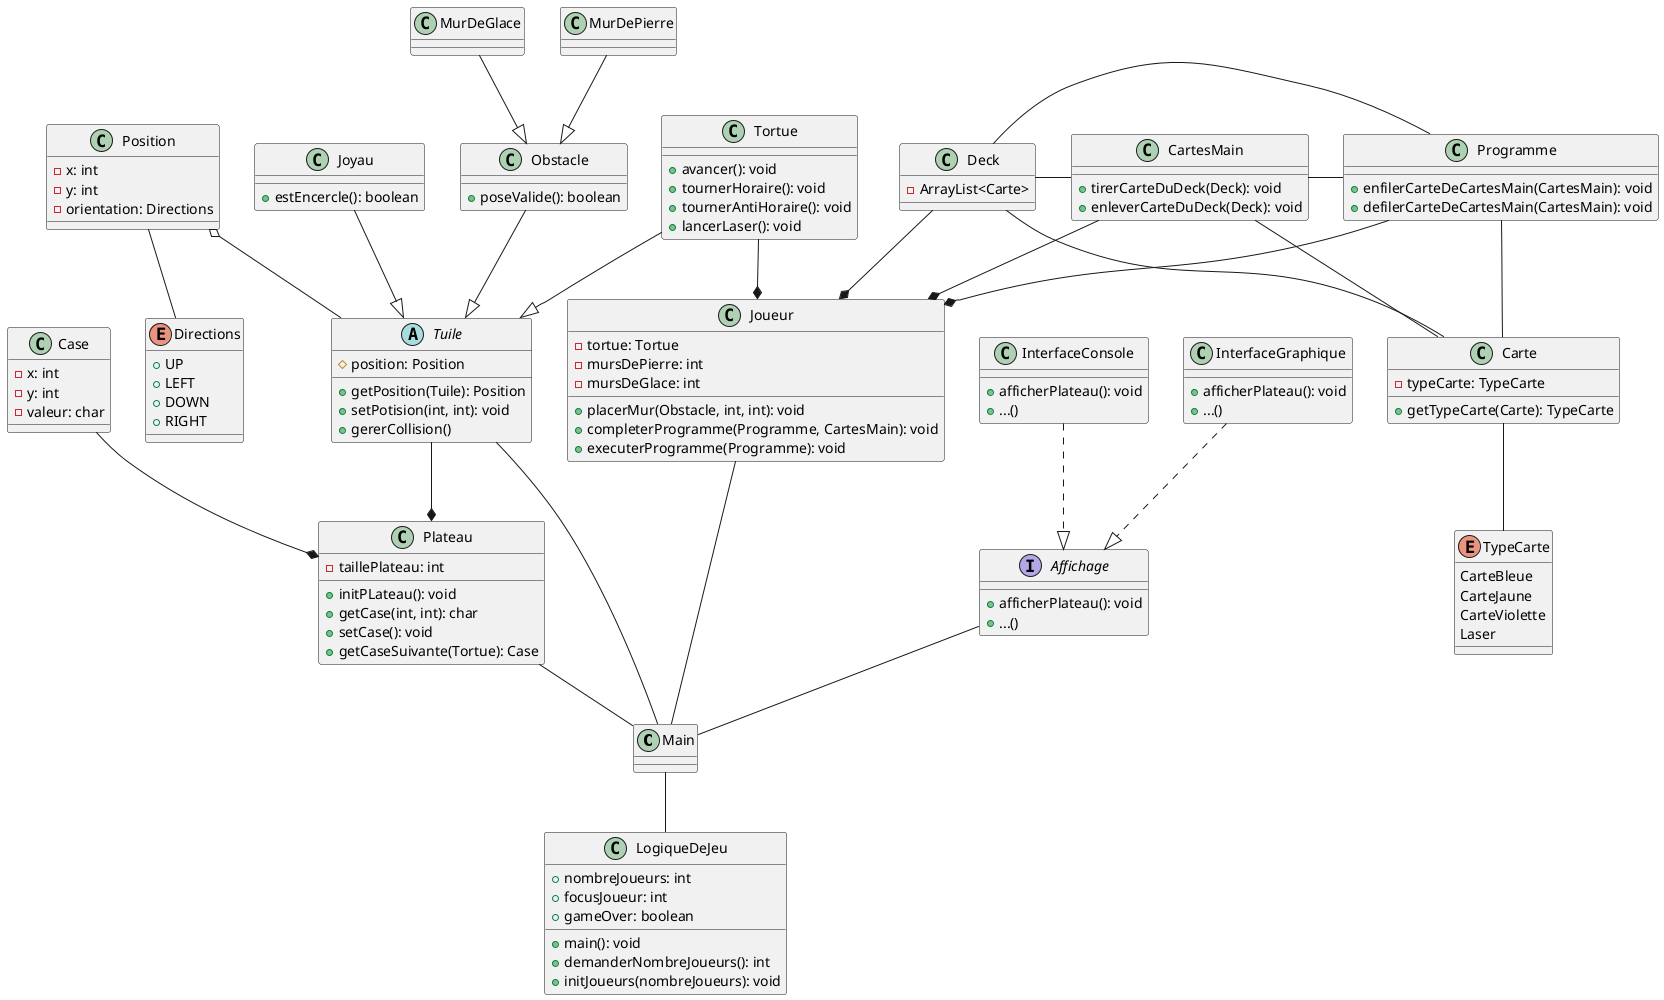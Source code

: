 @startuml
class Main
Main -- LogiqueDeJeu

class LogiqueDeJeu {
+ nombreJoueurs: int
+ focusJoueur: int
+ gameOver: boolean
+ main(): void
+ demanderNombreJoueurs(): int
+ initJoueurs(nombreJoueurs): void
}

class Plateau {
- taillePlateau: int
+ initPLateau(): void
+ getCase(int, int): char
+ setCase(): void
+ getCaseSuivante(Tortue): Case
}
Plateau -- Main

class Case {
- x: int
- y: int
- valeur: char
}
Case --* Plateau

abstract class Tuile {
# position: Position
+ getPosition(Tuile): Position
+ setPotision(int, int): void
+ gererCollision()
}
Tuile -- Main
Tuile --* Plateau

enum Directions {
+ UP
+ LEFT
+ DOWN
+ RIGHT
}

class Position {
- x: int
- y: int
- orientation: Directions
}
Position o-- Tuile
Position -- Directions

class Tortue {
+ avancer(): void
+ tournerHoraire(): void
+ tournerAntiHoraire(): void
+ lancerLaser(): void
}
Tortue --|> Tuile
Tortue --* Joueur

class Joyau {
+ estEncercle(): boolean
}
Joyau --|> Tuile

class Obstacle {
+ poseValide(): boolean
}
Obstacle --|> Tuile

class MurDeGlace {

}
MurDeGlace --|> Obstacle

class MurDePierre {

}
MurDePierre --|> Obstacle

class Joueur {
- tortue: Tortue
- mursDePierre: int
- mursDeGlace: int
+ placerMur(Obstacle, int, int): void
+ completerProgramme(Programme, CartesMain): void
+ executerProgramme(Programme): void
}
Joueur -- Main

enum TypeCarte {
CarteBleue
CarteJaune
CarteViolette
Laser
}

class Carte {
- typeCarte: TypeCarte
+ getTypeCarte(Carte): TypeCarte
}
Carte -- TypeCarte

class Deck {
- ArrayList<Carte>
}
Deck - CartesMain
Deck --* Joueur
Deck -- Carte

class CartesMain {
+ tirerCarteDuDeck(Deck): void
+ enleverCarteDuDeck(Deck): void
}
CartesMain - Programme
CartesMain --* Joueur
CartesMain -- Carte

class Programme {
+ enfilerCarteDeCartesMain(CartesMain): void
+ defilerCarteDeCartesMain(CartesMain): void
}
Programme - Deck
Programme --* Joueur
Programme -- Carte

interface Affichage {
+ afficherPlateau(): void
+ ...()
}
Affichage -- Main

class InterfaceGraphique {
+ afficherPlateau(): void
+ ...()
}
InterfaceGraphique ..|> Affichage

class InterfaceConsole {
+ afficherPlateau(): void
+ ...()
}
InterfaceConsole ..|> Affichage
@enduml